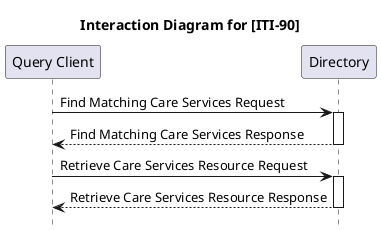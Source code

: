 @startuml
hide footbox

title Interaction Diagram for [ITI-90]

participant "Query Client" as Client
participant "Directory" as Server

hide footbox
autoactivate on

Client -> Server : Find Matching Care Services Request
Server --> Client : Find Matching Care Services Response

Client -> Server : Retrieve Care Services Resource Request
Server --> Client : Retrieve Care Services Resource Response

@enduml
